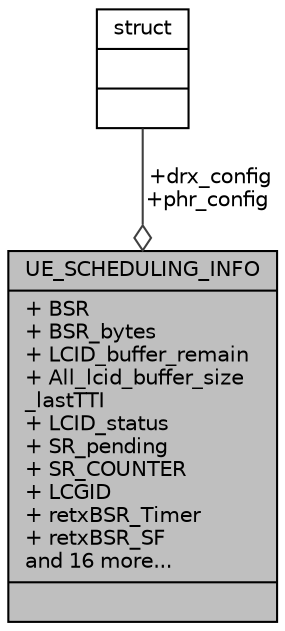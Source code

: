 digraph "UE_SCHEDULING_INFO"
{
 // LATEX_PDF_SIZE
  edge [fontname="Helvetica",fontsize="10",labelfontname="Helvetica",labelfontsize="10"];
  node [fontname="Helvetica",fontsize="10",shape=record];
  Node1 [label="{UE_SCHEDULING_INFO\n|+ BSR\l+ BSR_bytes\l+ LCID_buffer_remain\l+ All_lcid_buffer_size\l_lastTTI\l+ LCID_status\l+ SR_pending\l+ SR_COUNTER\l+ LCGID\l+ retxBSR_Timer\l+ retxBSR_SF\land 16 more...\l|}",height=0.2,width=0.4,color="black", fillcolor="grey75", style="filled", fontcolor="black",tooltip="UE scheduling info."];
  Node2 -> Node1 [color="grey25",fontsize="10",style="solid",label=" +drx_config\n+phr_config" ,arrowhead="odiamond",fontname="Helvetica"];
  Node2 [label="{struct\n||}",height=0.2,width=0.4,color="black", fillcolor="white", style="filled",URL="$structstruct.html",tooltip="holds vehicle id and initial pointer to the head of the linked list in hastable"];
}
